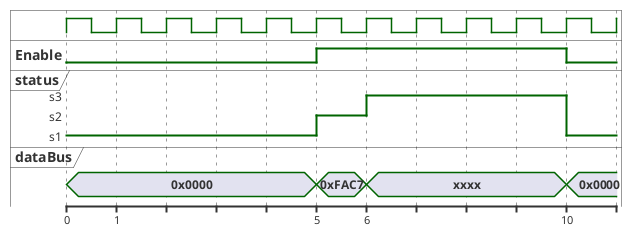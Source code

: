 @startuml
clock clk with period 1
binary "Enable" as EN
robust "status" as status
concise "dataBus" as DB

'@表示时间
@0
EN is low
DB is "0x0000"
status is s1
@5
EN is high
DB is "0xFAC7"
status is s2
@6
EN is high
DB is "xxxx"
status is s3

'@+表示相对时间
@+4
EN is low
DB is "0x0000"
status is s1

@enduml
